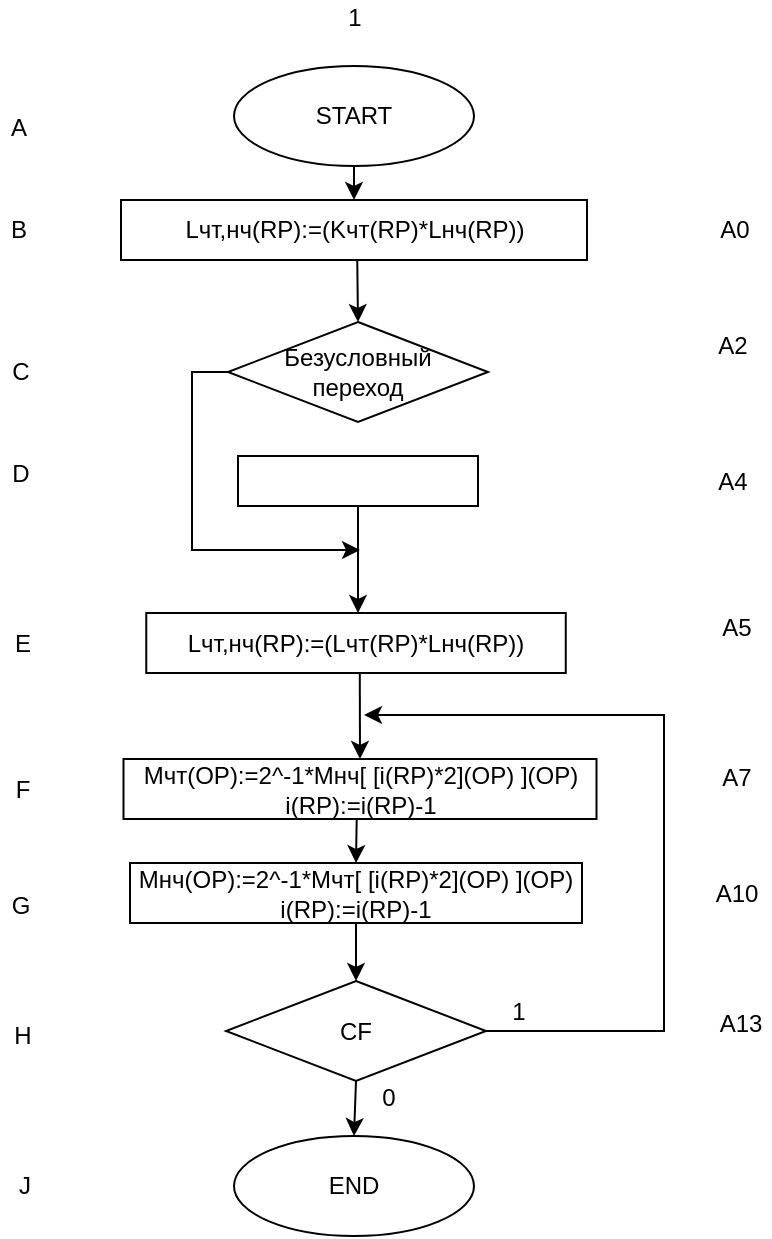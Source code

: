 <mxfile version="18.1.3" type="github">
  <diagram id="ZsQ9wgLhQumiN2ofr7Z0" name="Page-1">
    <mxGraphModel dx="1452" dy="951" grid="0" gridSize="10" guides="1" tooltips="1" connect="1" arrows="1" fold="1" page="0" pageScale="1" pageWidth="827" pageHeight="1169" math="0" shadow="0">
      <root>
        <mxCell id="0" />
        <mxCell id="1" parent="0" />
        <mxCell id="-YRlemm83X5S1V-Vt4lk-1" value="Lчт,нч(RP):=(Kчт(RP)*Lнч(RP))" style="rounded=0;whiteSpace=wrap;html=1;" parent="1" vertex="1">
          <mxGeometry x="94.5" y="-13" width="233" height="30" as="geometry" />
        </mxCell>
        <mxCell id="-YRlemm83X5S1V-Vt4lk-2" value="Mчт(OP):=2^-1*Mнч[ [i(RP)*2](OP) ](OP)&lt;br&gt;i(RP):=i(RP)-1" style="rounded=0;whiteSpace=wrap;html=1;" parent="1" vertex="1">
          <mxGeometry x="95.75" y="266.5" width="236.5" height="30" as="geometry" />
        </mxCell>
        <mxCell id="-YRlemm83X5S1V-Vt4lk-3" value="Lчт,нч(RP):=(Lчт(RP)*Lнч(RP))" style="rounded=0;whiteSpace=wrap;html=1;" parent="1" vertex="1">
          <mxGeometry x="107.13" y="193.5" width="209.75" height="30" as="geometry" />
        </mxCell>
        <mxCell id="-YRlemm83X5S1V-Vt4lk-4" value="Mнч(OP):=2^-1*Mчт[ [i(RP)*2](OP) ](OP)&lt;br&gt;i(RP):=i(RP)-1" style="rounded=0;whiteSpace=wrap;html=1;" parent="1" vertex="1">
          <mxGeometry x="99" y="318.5" width="226" height="30" as="geometry" />
        </mxCell>
        <mxCell id="-YRlemm83X5S1V-Vt4lk-5" value="CF" style="rhombus;whiteSpace=wrap;html=1;" parent="1" vertex="1">
          <mxGeometry x="147" y="377.5" width="130" height="50" as="geometry" />
        </mxCell>
        <mxCell id="-YRlemm83X5S1V-Vt4lk-6" value="Безусловный&lt;br&gt;переход" style="rhombus;whiteSpace=wrap;html=1;" parent="1" vertex="1">
          <mxGeometry x="148" y="48" width="130" height="50" as="geometry" />
        </mxCell>
        <mxCell id="-YRlemm83X5S1V-Vt4lk-7" value="" style="edgeStyle=elbowEdgeStyle;elbow=horizontal;endArrow=classic;html=1;rounded=0;exitX=1;exitY=0.5;exitDx=0;exitDy=0;" parent="1" source="-YRlemm83X5S1V-Vt4lk-5" edge="1">
          <mxGeometry width="50" height="50" relative="1" as="geometry">
            <mxPoint x="366" y="337.5" as="sourcePoint" />
            <mxPoint x="216" y="244.5" as="targetPoint" />
            <Array as="points">
              <mxPoint x="366" y="297.5" />
            </Array>
          </mxGeometry>
        </mxCell>
        <mxCell id="-YRlemm83X5S1V-Vt4lk-8" value="END" style="ellipse;whiteSpace=wrap;html=1;" parent="1" vertex="1">
          <mxGeometry x="151" y="455" width="120" height="50" as="geometry" />
        </mxCell>
        <mxCell id="-YRlemm83X5S1V-Vt4lk-9" value="START" style="ellipse;whiteSpace=wrap;html=1;" parent="1" vertex="1">
          <mxGeometry x="151" y="-80" width="120" height="50" as="geometry" />
        </mxCell>
        <mxCell id="-YRlemm83X5S1V-Vt4lk-10" value="" style="rounded=0;whiteSpace=wrap;html=1;" parent="1" vertex="1">
          <mxGeometry x="153" y="115" width="120" height="25" as="geometry" />
        </mxCell>
        <mxCell id="-YRlemm83X5S1V-Vt4lk-13" value="" style="endArrow=classic;html=1;rounded=0;exitX=0.5;exitY=1;exitDx=0;exitDy=0;entryX=0.5;entryY=0;entryDx=0;entryDy=0;" parent="1" source="-YRlemm83X5S1V-Vt4lk-4" target="-YRlemm83X5S1V-Vt4lk-5" edge="1">
          <mxGeometry width="50" height="50" relative="1" as="geometry">
            <mxPoint x="55" y="371.5" as="sourcePoint" />
            <mxPoint x="105" y="321.5" as="targetPoint" />
          </mxGeometry>
        </mxCell>
        <mxCell id="-YRlemm83X5S1V-Vt4lk-14" value="" style="endArrow=classic;html=1;rounded=0;exitX=0.5;exitY=1;exitDx=0;exitDy=0;entryX=0.5;entryY=0;entryDx=0;entryDy=0;" parent="1" source="-YRlemm83X5S1V-Vt4lk-9" target="-YRlemm83X5S1V-Vt4lk-1" edge="1">
          <mxGeometry width="50" height="50" relative="1" as="geometry">
            <mxPoint x="98" y="121" as="sourcePoint" />
            <mxPoint x="148" y="71" as="targetPoint" />
          </mxGeometry>
        </mxCell>
        <mxCell id="-YRlemm83X5S1V-Vt4lk-18" value="" style="edgeStyle=elbowEdgeStyle;elbow=horizontal;endArrow=classic;html=1;rounded=0;exitX=0;exitY=0.5;exitDx=0;exitDy=0;" parent="1" source="-YRlemm83X5S1V-Vt4lk-6" edge="1">
          <mxGeometry width="50" height="50" relative="1" as="geometry">
            <mxPoint x="97" y="64.5" as="sourcePoint" />
            <mxPoint x="214" y="162" as="targetPoint" />
            <Array as="points">
              <mxPoint x="130" y="131.5" />
              <mxPoint x="75" y="100.5" />
              <mxPoint x="89" y="33.5" />
            </Array>
          </mxGeometry>
        </mxCell>
        <mxCell id="-YRlemm83X5S1V-Vt4lk-21" value="1" style="text;html=1;align=center;verticalAlign=middle;resizable=0;points=[];autosize=1;strokeColor=none;fillColor=none;" parent="1" vertex="1">
          <mxGeometry x="284" y="383.5" width="17" height="18" as="geometry" />
        </mxCell>
        <mxCell id="-YRlemm83X5S1V-Vt4lk-22" value="0" style="text;html=1;align=center;verticalAlign=middle;resizable=0;points=[];autosize=1;strokeColor=none;fillColor=none;" parent="1" vertex="1">
          <mxGeometry x="219" y="426.5" width="17" height="18" as="geometry" />
        </mxCell>
        <mxCell id="nqMPGrURCQxkviRPuzf--2" value="1" style="text;html=1;align=center;verticalAlign=middle;resizable=0;points=[];autosize=1;strokeColor=none;fillColor=none;" parent="1" vertex="1">
          <mxGeometry x="202.5" y="-113" width="17" height="18" as="geometry" />
        </mxCell>
        <mxCell id="nqMPGrURCQxkviRPuzf--3" value="A" style="text;html=1;align=center;verticalAlign=middle;resizable=0;points=[];autosize=1;strokeColor=none;fillColor=none;" parent="1" vertex="1">
          <mxGeometry x="34" y="-58" width="18" height="18" as="geometry" />
        </mxCell>
        <mxCell id="nqMPGrURCQxkviRPuzf--4" value="B" style="text;html=1;align=center;verticalAlign=middle;resizable=0;points=[];autosize=1;strokeColor=none;fillColor=none;" parent="1" vertex="1">
          <mxGeometry x="34" y="-7" width="18" height="18" as="geometry" />
        </mxCell>
        <mxCell id="nqMPGrURCQxkviRPuzf--5" value="C" style="text;html=1;align=center;verticalAlign=middle;resizable=0;points=[];autosize=1;strokeColor=none;fillColor=none;" parent="1" vertex="1">
          <mxGeometry x="34" y="64" width="19" height="18" as="geometry" />
        </mxCell>
        <mxCell id="nqMPGrURCQxkviRPuzf--6" value="D" style="text;html=1;align=center;verticalAlign=middle;resizable=0;points=[];autosize=1;strokeColor=none;fillColor=none;" parent="1" vertex="1">
          <mxGeometry x="34" y="115" width="19" height="18" as="geometry" />
        </mxCell>
        <mxCell id="nqMPGrURCQxkviRPuzf--7" value="E" style="text;html=1;align=center;verticalAlign=middle;resizable=0;points=[];autosize=1;strokeColor=none;fillColor=none;" parent="1" vertex="1">
          <mxGeometry x="35.5" y="199.5" width="18" height="18" as="geometry" />
        </mxCell>
        <mxCell id="nqMPGrURCQxkviRPuzf--8" value="F" style="text;html=1;align=center;verticalAlign=middle;resizable=0;points=[];autosize=1;strokeColor=none;fillColor=none;" parent="1" vertex="1">
          <mxGeometry x="36.5" y="272.5" width="17" height="18" as="geometry" />
        </mxCell>
        <mxCell id="nqMPGrURCQxkviRPuzf--9" value="G" style="text;html=1;align=center;verticalAlign=middle;resizable=0;points=[];autosize=1;strokeColor=none;fillColor=none;" parent="1" vertex="1">
          <mxGeometry x="34" y="330.5" width="19" height="18" as="geometry" />
        </mxCell>
        <mxCell id="nqMPGrURCQxkviRPuzf--10" value="H" style="text;html=1;align=center;verticalAlign=middle;resizable=0;points=[];autosize=1;strokeColor=none;fillColor=none;" parent="1" vertex="1">
          <mxGeometry x="35.5" y="395.5" width="19" height="18" as="geometry" />
        </mxCell>
        <mxCell id="nqMPGrURCQxkviRPuzf--11" value="A0" style="text;html=1;align=center;verticalAlign=middle;resizable=0;points=[];autosize=1;strokeColor=none;fillColor=none;" parent="1" vertex="1">
          <mxGeometry x="388" y="-7" width="25" height="18" as="geometry" />
        </mxCell>
        <mxCell id="nqMPGrURCQxkviRPuzf--12" value="A2" style="text;html=1;align=center;verticalAlign=middle;resizable=0;points=[];autosize=1;strokeColor=none;fillColor=none;" parent="1" vertex="1">
          <mxGeometry x="387.5" y="50.5" width="25" height="18" as="geometry" />
        </mxCell>
        <mxCell id="nqMPGrURCQxkviRPuzf--13" value="A5" style="text;html=1;align=center;verticalAlign=middle;resizable=0;points=[];autosize=1;strokeColor=none;fillColor=none;" parent="1" vertex="1">
          <mxGeometry x="389" y="191.5" width="25" height="18" as="geometry" />
        </mxCell>
        <mxCell id="nqMPGrURCQxkviRPuzf--14" value="A7" style="text;html=1;align=center;verticalAlign=middle;resizable=0;points=[];autosize=1;strokeColor=none;fillColor=none;" parent="1" vertex="1">
          <mxGeometry x="389" y="266.5" width="25" height="18" as="geometry" />
        </mxCell>
        <mxCell id="nqMPGrURCQxkviRPuzf--15" value="A10" style="text;html=1;align=center;verticalAlign=middle;resizable=0;points=[];autosize=1;strokeColor=none;fillColor=none;" parent="1" vertex="1">
          <mxGeometry x="386" y="324.5" width="31" height="18" as="geometry" />
        </mxCell>
        <mxCell id="nqMPGrURCQxkviRPuzf--16" value="A13" style="text;html=1;align=center;verticalAlign=middle;resizable=0;points=[];autosize=1;strokeColor=none;fillColor=none;" parent="1" vertex="1">
          <mxGeometry x="388" y="389.5" width="31" height="18" as="geometry" />
        </mxCell>
        <mxCell id="UUjjkwjCcSHyBhzXzyEt-3" value="" style="endArrow=classic;html=1;rounded=0;entryX=0.5;entryY=0;entryDx=0;entryDy=0;exitX=0.507;exitY=1.011;exitDx=0;exitDy=0;exitPerimeter=0;" parent="1" source="-YRlemm83X5S1V-Vt4lk-1" target="-YRlemm83X5S1V-Vt4lk-6" edge="1">
          <mxGeometry width="50" height="50" relative="1" as="geometry">
            <mxPoint x="212" y="18" as="sourcePoint" />
            <mxPoint x="221" y="-3" as="targetPoint" />
          </mxGeometry>
        </mxCell>
        <mxCell id="UUjjkwjCcSHyBhzXzyEt-4" value="" style="endArrow=classic;html=1;rounded=0;exitX=0.5;exitY=1;exitDx=0;exitDy=0;" parent="1" source="-YRlemm83X5S1V-Vt4lk-10" edge="1">
          <mxGeometry width="50" height="50" relative="1" as="geometry">
            <mxPoint x="222.631" y="9.83" as="sourcePoint" />
            <mxPoint x="213" y="193.5" as="targetPoint" />
          </mxGeometry>
        </mxCell>
        <mxCell id="UUjjkwjCcSHyBhzXzyEt-5" value="" style="endArrow=classic;html=1;rounded=0;exitX=0.509;exitY=1.003;exitDx=0;exitDy=0;entryX=0.5;entryY=0;entryDx=0;entryDy=0;exitPerimeter=0;" parent="1" source="-YRlemm83X5S1V-Vt4lk-3" target="-YRlemm83X5S1V-Vt4lk-2" edge="1">
          <mxGeometry width="50" height="50" relative="1" as="geometry">
            <mxPoint x="224" y="131.5" as="sourcePoint" />
            <mxPoint x="224" y="205.5" as="targetPoint" />
          </mxGeometry>
        </mxCell>
        <mxCell id="UUjjkwjCcSHyBhzXzyEt-6" value="" style="endArrow=classic;html=1;rounded=0;exitX=0.493;exitY=1.004;exitDx=0;exitDy=0;entryX=0.5;entryY=0;entryDx=0;entryDy=0;exitPerimeter=0;" parent="1" source="-YRlemm83X5S1V-Vt4lk-2" target="-YRlemm83X5S1V-Vt4lk-4" edge="1">
          <mxGeometry width="50" height="50" relative="1" as="geometry">
            <mxPoint x="223.893" y="233.59" as="sourcePoint" />
            <mxPoint x="224.0" y="276.5" as="targetPoint" />
          </mxGeometry>
        </mxCell>
        <mxCell id="UUjjkwjCcSHyBhzXzyEt-7" value="" style="endArrow=classic;html=1;rounded=0;exitX=0.5;exitY=1;exitDx=0;exitDy=0;entryX=0.5;entryY=0;entryDx=0;entryDy=0;" parent="1" source="-YRlemm83X5S1V-Vt4lk-5" target="-YRlemm83X5S1V-Vt4lk-8" edge="1">
          <mxGeometry width="50" height="50" relative="1" as="geometry">
            <mxPoint x="222" y="358.5" as="sourcePoint" />
            <mxPoint x="212.005" y="461.5" as="targetPoint" />
          </mxGeometry>
        </mxCell>
        <mxCell id="UUjjkwjCcSHyBhzXzyEt-9" value="J" style="text;html=1;align=center;verticalAlign=middle;resizable=0;points=[];autosize=1;strokeColor=none;fillColor=none;" parent="1" vertex="1">
          <mxGeometry x="38" y="471" width="16" height="18" as="geometry" />
        </mxCell>
        <mxCell id="ViZMZzVfbpZ8FYSny-WX-1" value="A4" style="text;html=1;align=center;verticalAlign=middle;resizable=0;points=[];autosize=1;strokeColor=none;fillColor=none;" vertex="1" parent="1">
          <mxGeometry x="387" y="118.5" width="25" height="18" as="geometry" />
        </mxCell>
      </root>
    </mxGraphModel>
  </diagram>
</mxfile>
